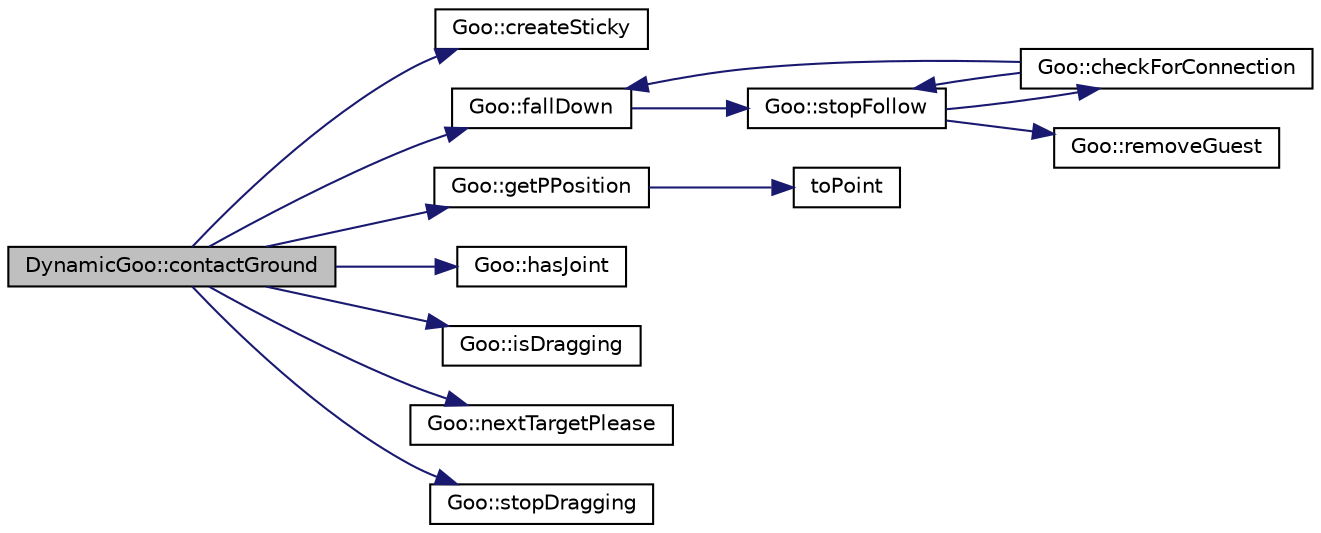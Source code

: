 digraph G
{
  edge [fontname="Helvetica",fontsize="10",labelfontname="Helvetica",labelfontsize="10"];
  node [fontname="Helvetica",fontsize="10",shape=record];
  rankdir="LR";
  Node1 [label="DynamicGoo::contactGround",height=0.2,width=0.4,color="black", fillcolor="grey75", style="filled" fontcolor="black"];
  Node1 -> Node2 [color="midnightblue",fontsize="10",style="solid",fontname="Helvetica"];
  Node2 [label="Goo::createSticky",height=0.2,width=0.4,color="black", fillcolor="white", style="filled",URL="$classGoo.html#a7e3ee2c7ad26eb3f18a8e02eff89c00c"];
  Node1 -> Node3 [color="midnightblue",fontsize="10",style="solid",fontname="Helvetica"];
  Node3 [label="Goo::fallDown",height=0.2,width=0.4,color="black", fillcolor="white", style="filled",URL="$classGoo.html#aefb4ce872af2583c479f2b41d9b494ab"];
  Node3 -> Node4 [color="midnightblue",fontsize="10",style="solid",fontname="Helvetica"];
  Node4 [label="Goo::stopFollow",height=0.2,width=0.4,color="black", fillcolor="white", style="filled",URL="$classGoo.html#a83a93e67d95635456f9bf4bcfb1ccf32"];
  Node4 -> Node5 [color="midnightblue",fontsize="10",style="solid",fontname="Helvetica"];
  Node5 [label="Goo::checkForConnection",height=0.2,width=0.4,color="black", fillcolor="white", style="filled",URL="$classGoo.html#abfc4ee3aa7503c26f1bd4e2024f666e4"];
  Node5 -> Node4 [color="midnightblue",fontsize="10",style="solid",fontname="Helvetica"];
  Node5 -> Node3 [color="midnightblue",fontsize="10",style="solid",fontname="Helvetica"];
  Node4 -> Node6 [color="midnightblue",fontsize="10",style="solid",fontname="Helvetica"];
  Node6 [label="Goo::removeGuest",height=0.2,width=0.4,color="black", fillcolor="white", style="filled",URL="$classGoo.html#a048114698e7a5f9912bfc09f19470264"];
  Node1 -> Node7 [color="midnightblue",fontsize="10",style="solid",fontname="Helvetica"];
  Node7 [label="Goo::getPPosition",height=0.2,width=0.4,color="black", fillcolor="white", style="filled",URL="$classGoo.html#a7396488f837512c3e887f15fb82dcb8f"];
  Node7 -> Node8 [color="midnightblue",fontsize="10",style="solid",fontname="Helvetica"];
  Node8 [label="toPoint",height=0.2,width=0.4,color="black", fillcolor="white", style="filled",URL="$tools_8h.html#a94f703d943194650c89dfc581bab6b14",tooltip="Convert a b2Vec2 in a QPoint."];
  Node1 -> Node9 [color="midnightblue",fontsize="10",style="solid",fontname="Helvetica"];
  Node9 [label="Goo::hasJoint",height=0.2,width=0.4,color="black", fillcolor="white", style="filled",URL="$classGoo.html#ae809f97fb4c0c7f58a63cbed66f0ba5c"];
  Node1 -> Node10 [color="midnightblue",fontsize="10",style="solid",fontname="Helvetica"];
  Node10 [label="Goo::isDragging",height=0.2,width=0.4,color="black", fillcolor="white", style="filled",URL="$classGoo.html#a9c348d89e111f2cd91717e5b743c9c04"];
  Node1 -> Node11 [color="midnightblue",fontsize="10",style="solid",fontname="Helvetica"];
  Node11 [label="Goo::nextTargetPlease",height=0.2,width=0.4,color="black", fillcolor="white", style="filled",URL="$classGoo.html#aca71f0576ed701ab435b2c641b2d6a36"];
  Node1 -> Node12 [color="midnightblue",fontsize="10",style="solid",fontname="Helvetica"];
  Node12 [label="Goo::stopDragging",height=0.2,width=0.4,color="black", fillcolor="white", style="filled",URL="$classGoo.html#a68eb5a06e846dee815b4b04fc3f08bc5"];
}
